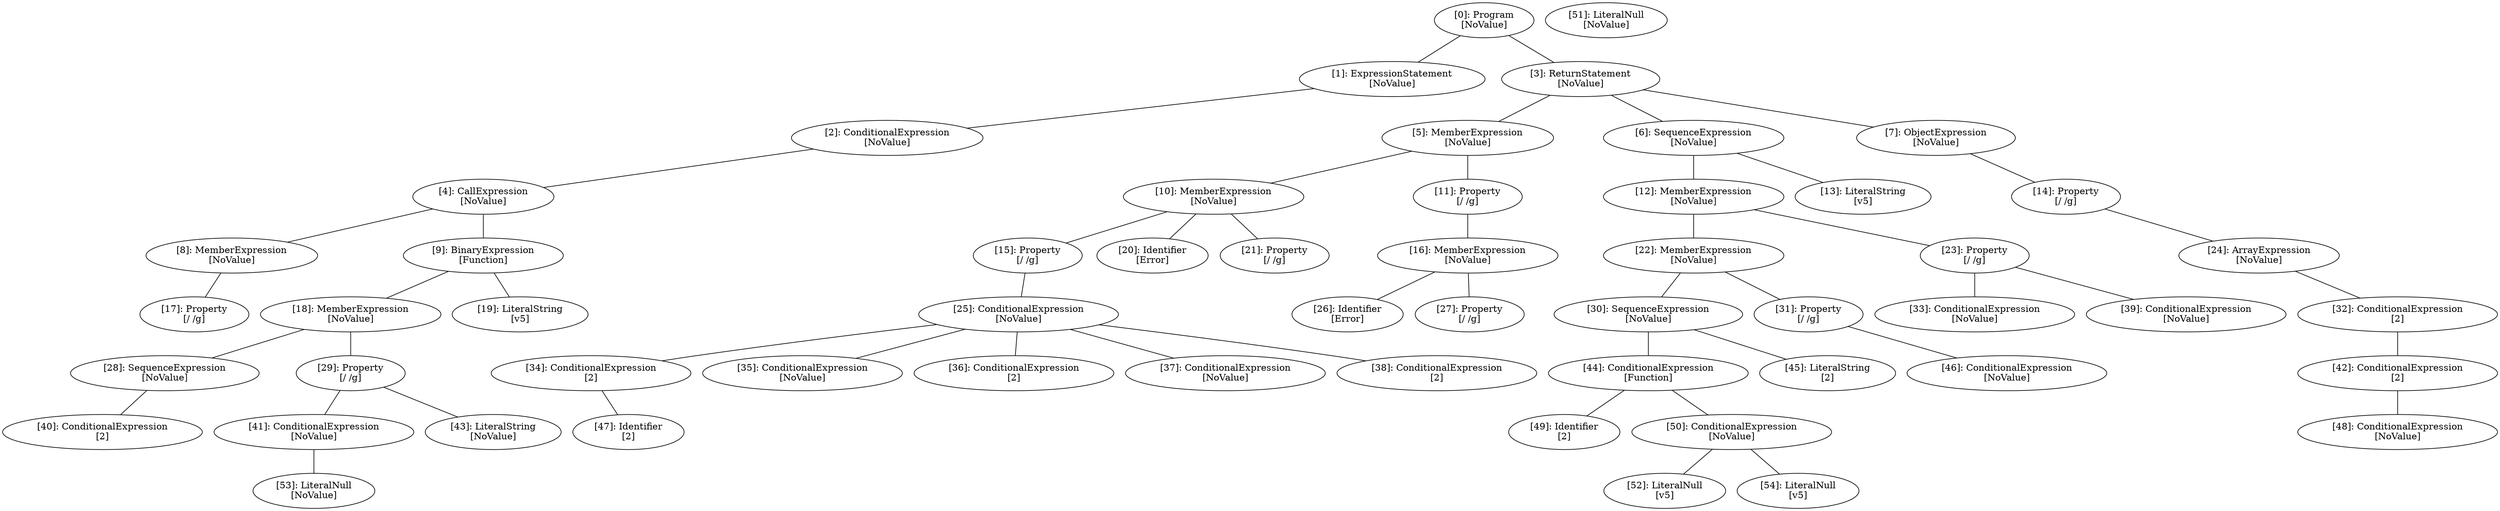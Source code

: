 // Result
graph {
	0 [label="[0]: Program
[NoValue]"]
	1 [label="[1]: ExpressionStatement
[NoValue]"]
	2 [label="[2]: ConditionalExpression
[NoValue]"]
	3 [label="[3]: ReturnStatement
[NoValue]"]
	4 [label="[4]: CallExpression
[NoValue]"]
	5 [label="[5]: MemberExpression
[NoValue]"]
	6 [label="[6]: SequenceExpression
[NoValue]"]
	7 [label="[7]: ObjectExpression
[NoValue]"]
	8 [label="[8]: MemberExpression
[NoValue]"]
	9 [label="[9]: BinaryExpression
[Function]"]
	10 [label="[10]: MemberExpression
[NoValue]"]
	11 [label="[11]: Property
[/ /g]"]
	12 [label="[12]: MemberExpression
[NoValue]"]
	13 [label="[13]: LiteralString
[v5]"]
	14 [label="[14]: Property
[/ /g]"]
	15 [label="[15]: Property
[/ /g]"]
	16 [label="[16]: MemberExpression
[NoValue]"]
	17 [label="[17]: Property
[/ /g]"]
	18 [label="[18]: MemberExpression
[NoValue]"]
	19 [label="[19]: LiteralString
[v5]"]
	20 [label="[20]: Identifier
[Error]"]
	21 [label="[21]: Property
[/ /g]"]
	22 [label="[22]: MemberExpression
[NoValue]"]
	23 [label="[23]: Property
[/ /g]"]
	24 [label="[24]: ArrayExpression
[NoValue]"]
	25 [label="[25]: ConditionalExpression
[NoValue]"]
	26 [label="[26]: Identifier
[Error]"]
	27 [label="[27]: Property
[/ /g]"]
	28 [label="[28]: SequenceExpression
[NoValue]"]
	29 [label="[29]: Property
[/ /g]"]
	30 [label="[30]: SequenceExpression
[NoValue]"]
	31 [label="[31]: Property
[/ /g]"]
	32 [label="[32]: ConditionalExpression
[2]"]
	33 [label="[33]: ConditionalExpression
[NoValue]"]
	34 [label="[34]: ConditionalExpression
[2]"]
	35 [label="[35]: ConditionalExpression
[NoValue]"]
	36 [label="[36]: ConditionalExpression
[2]"]
	37 [label="[37]: ConditionalExpression
[NoValue]"]
	38 [label="[38]: ConditionalExpression
[2]"]
	39 [label="[39]: ConditionalExpression
[NoValue]"]
	40 [label="[40]: ConditionalExpression
[2]"]
	41 [label="[41]: ConditionalExpression
[NoValue]"]
	42 [label="[42]: ConditionalExpression
[2]"]
	43 [label="[43]: LiteralString
[NoValue]"]
	44 [label="[44]: ConditionalExpression
[Function]"]
	45 [label="[45]: LiteralString
[2]"]
	46 [label="[46]: ConditionalExpression
[NoValue]"]
	47 [label="[47]: Identifier
[2]"]
	48 [label="[48]: ConditionalExpression
[NoValue]"]
	49 [label="[49]: Identifier
[2]"]
	50 [label="[50]: ConditionalExpression
[NoValue]"]
	51 [label="[51]: LiteralNull
[NoValue]"]
	52 [label="[52]: LiteralNull
[v5]"]
	53 [label="[53]: LiteralNull
[NoValue]"]
	54 [label="[54]: LiteralNull
[v5]"]
	0 -- 1
	0 -- 3
	1 -- 2
	2 -- 4
	3 -- 5
	3 -- 6
	3 -- 7
	4 -- 8
	4 -- 9
	5 -- 10
	5 -- 11
	6 -- 12
	6 -- 13
	7 -- 14
	8 -- 17
	9 -- 18
	9 -- 19
	10 -- 15
	10 -- 20
	10 -- 21
	11 -- 16
	12 -- 22
	12 -- 23
	14 -- 24
	15 -- 25
	16 -- 26
	16 -- 27
	18 -- 28
	18 -- 29
	22 -- 30
	22 -- 31
	23 -- 33
	23 -- 39
	24 -- 32
	25 -- 34
	25 -- 35
	25 -- 36
	25 -- 37
	25 -- 38
	28 -- 40
	29 -- 41
	29 -- 43
	30 -- 44
	30 -- 45
	31 -- 46
	32 -- 42
	34 -- 47
	41 -- 53
	42 -- 48
	44 -- 49
	44 -- 50
	50 -- 52
	50 -- 54
}
